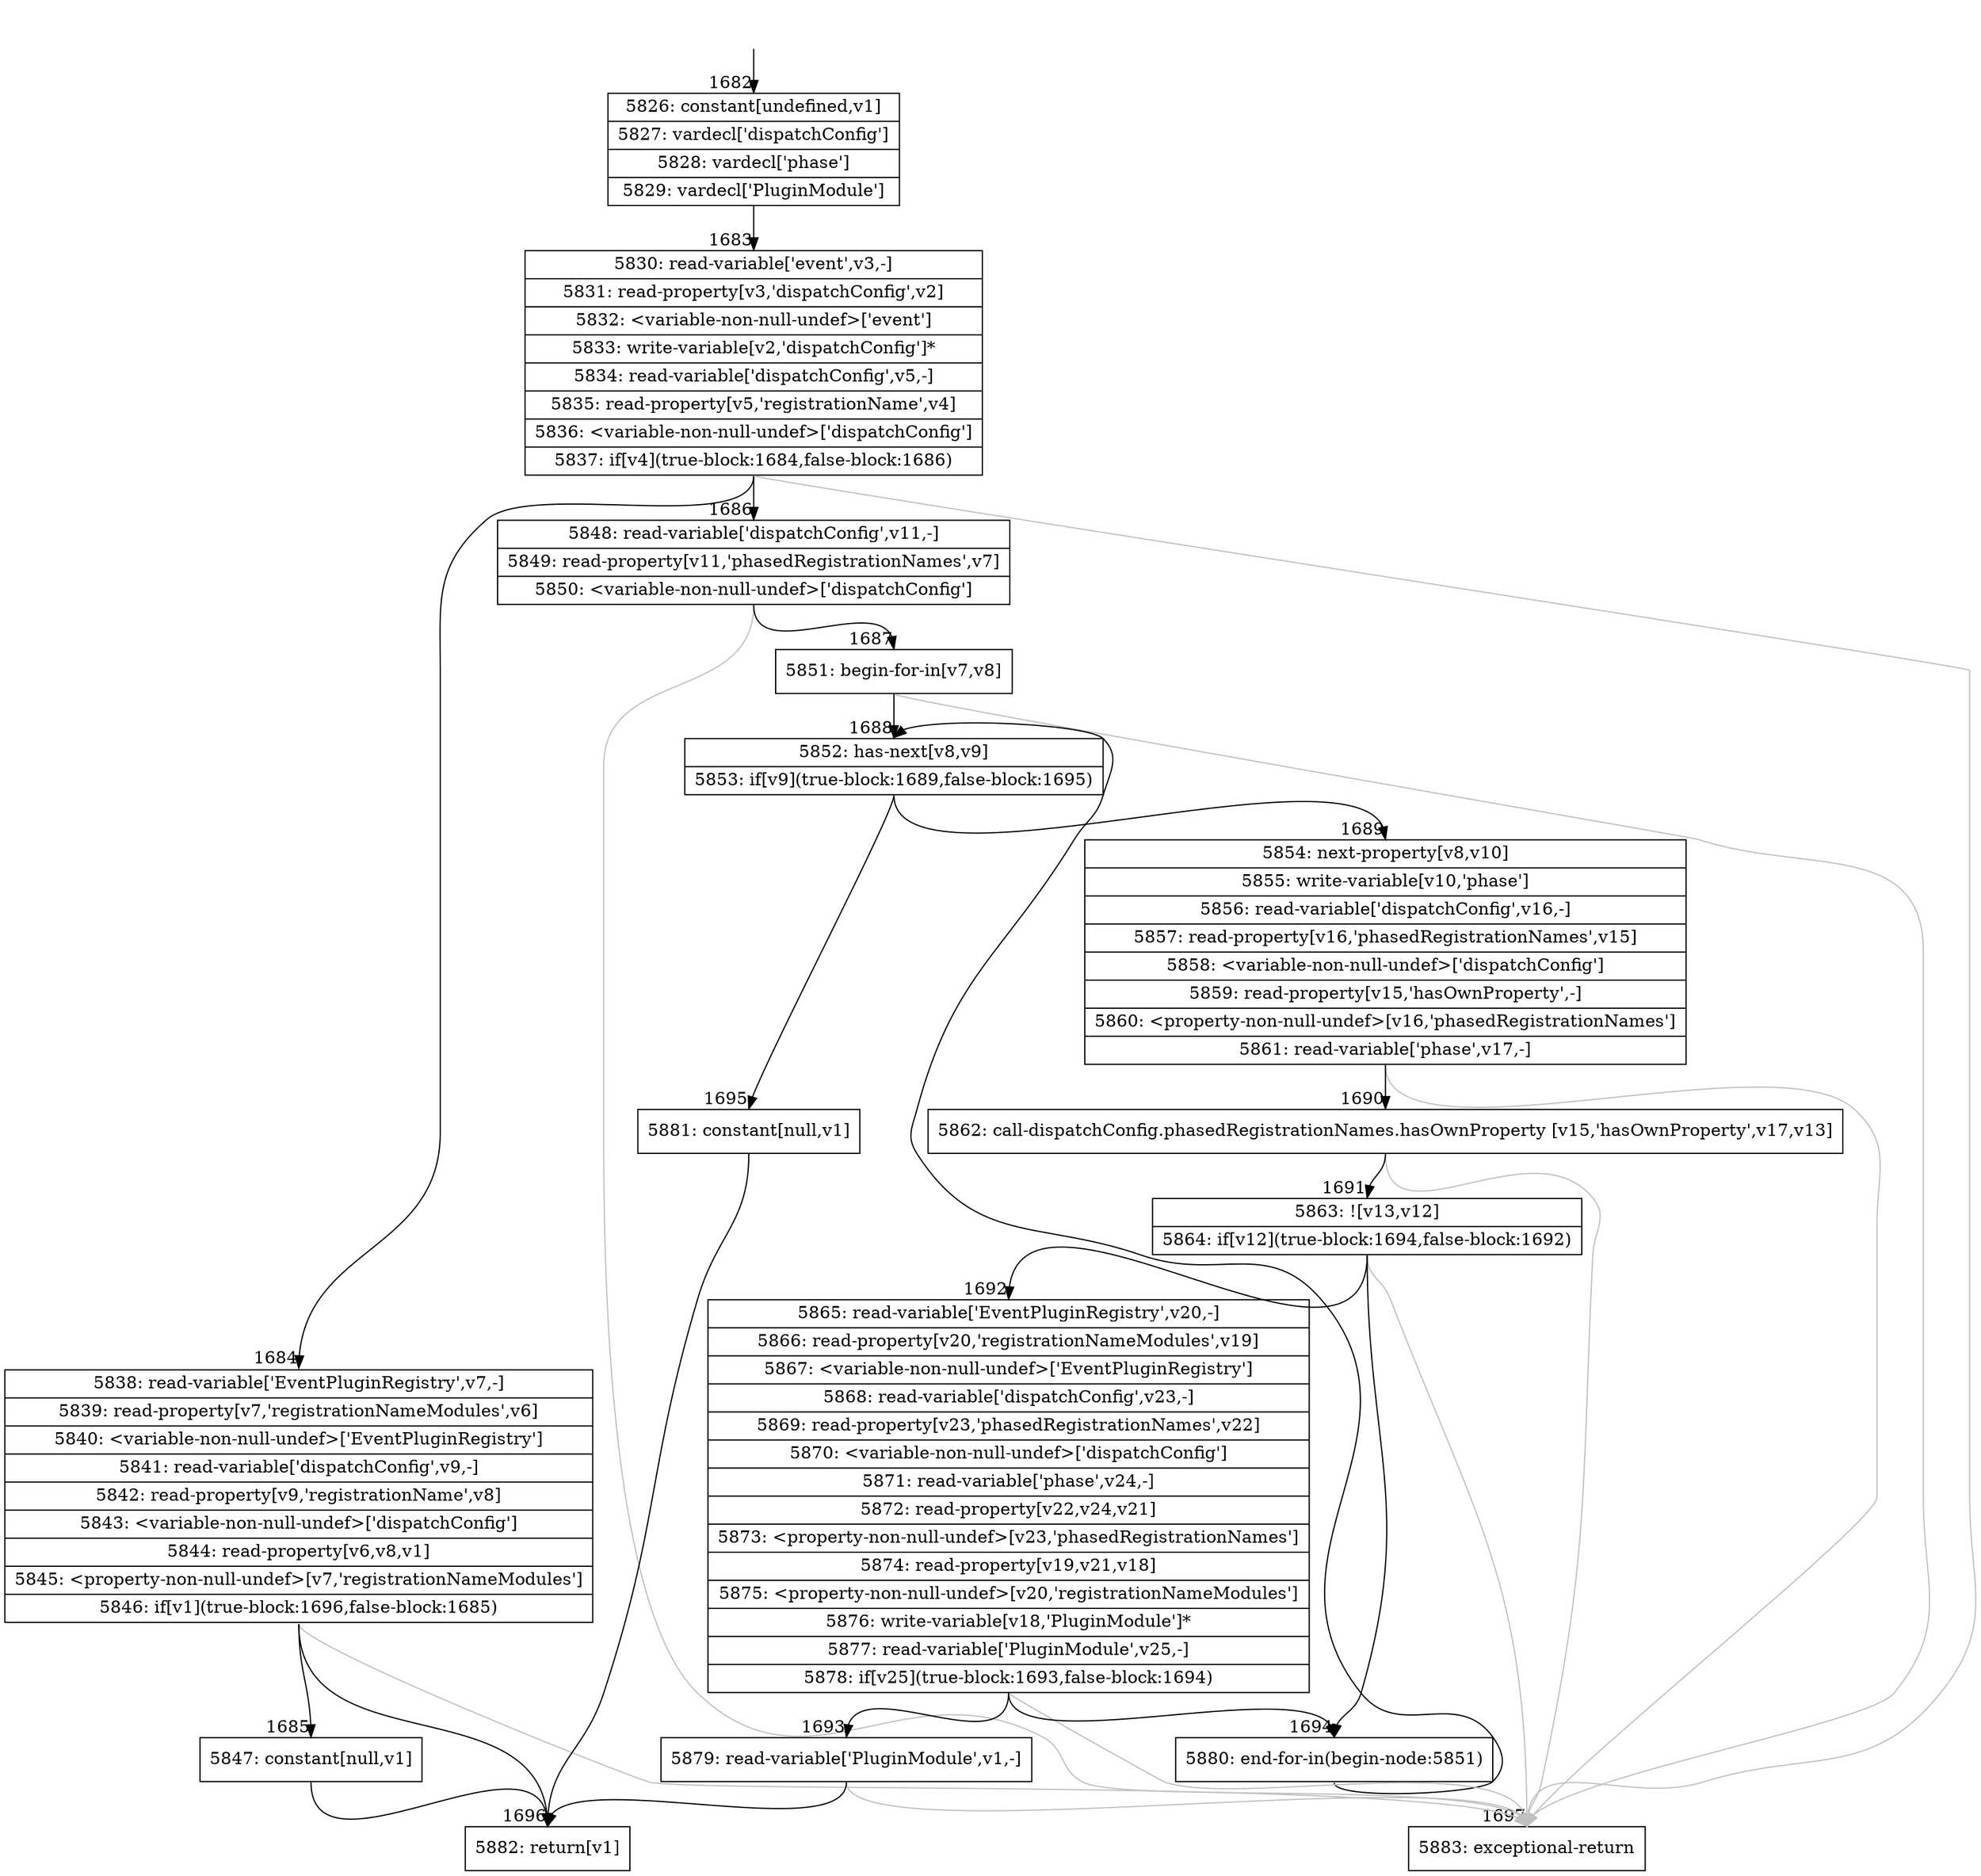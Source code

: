 digraph {
rankdir="TD"
BB_entry112[shape=none,label=""];
BB_entry112 -> BB1682 [tailport=s, headport=n, headlabel="    1682"]
BB1682 [shape=record label="{5826: constant[undefined,v1]|5827: vardecl['dispatchConfig']|5828: vardecl['phase']|5829: vardecl['PluginModule']}" ] 
BB1682 -> BB1683 [tailport=s, headport=n, headlabel="      1683"]
BB1683 [shape=record label="{5830: read-variable['event',v3,-]|5831: read-property[v3,'dispatchConfig',v2]|5832: \<variable-non-null-undef\>['event']|5833: write-variable[v2,'dispatchConfig']*|5834: read-variable['dispatchConfig',v5,-]|5835: read-property[v5,'registrationName',v4]|5836: \<variable-non-null-undef\>['dispatchConfig']|5837: if[v4](true-block:1684,false-block:1686)}" ] 
BB1683 -> BB1684 [tailport=s, headport=n, headlabel="      1684"]
BB1683 -> BB1686 [tailport=s, headport=n, headlabel="      1686"]
BB1683 -> BB1697 [tailport=s, headport=n, color=gray, headlabel="      1697"]
BB1684 [shape=record label="{5838: read-variable['EventPluginRegistry',v7,-]|5839: read-property[v7,'registrationNameModules',v6]|5840: \<variable-non-null-undef\>['EventPluginRegistry']|5841: read-variable['dispatchConfig',v9,-]|5842: read-property[v9,'registrationName',v8]|5843: \<variable-non-null-undef\>['dispatchConfig']|5844: read-property[v6,v8,v1]|5845: \<property-non-null-undef\>[v7,'registrationNameModules']|5846: if[v1](true-block:1696,false-block:1685)}" ] 
BB1684 -> BB1696 [tailport=s, headport=n, headlabel="      1696"]
BB1684 -> BB1685 [tailport=s, headport=n, headlabel="      1685"]
BB1684 -> BB1697 [tailport=s, headport=n, color=gray]
BB1685 [shape=record label="{5847: constant[null,v1]}" ] 
BB1685 -> BB1696 [tailport=s, headport=n]
BB1686 [shape=record label="{5848: read-variable['dispatchConfig',v11,-]|5849: read-property[v11,'phasedRegistrationNames',v7]|5850: \<variable-non-null-undef\>['dispatchConfig']}" ] 
BB1686 -> BB1687 [tailport=s, headport=n, headlabel="      1687"]
BB1686 -> BB1697 [tailport=s, headport=n, color=gray]
BB1687 [shape=record label="{5851: begin-for-in[v7,v8]}" ] 
BB1687 -> BB1688 [tailport=s, headport=n, headlabel="      1688"]
BB1687 -> BB1697 [tailport=s, headport=n, color=gray]
BB1688 [shape=record label="{5852: has-next[v8,v9]|5853: if[v9](true-block:1689,false-block:1695)}" ] 
BB1688 -> BB1689 [tailport=s, headport=n, headlabel="      1689"]
BB1688 -> BB1695 [tailport=s, headport=n, headlabel="      1695"]
BB1689 [shape=record label="{5854: next-property[v8,v10]|5855: write-variable[v10,'phase']|5856: read-variable['dispatchConfig',v16,-]|5857: read-property[v16,'phasedRegistrationNames',v15]|5858: \<variable-non-null-undef\>['dispatchConfig']|5859: read-property[v15,'hasOwnProperty',-]|5860: \<property-non-null-undef\>[v16,'phasedRegistrationNames']|5861: read-variable['phase',v17,-]}" ] 
BB1689 -> BB1690 [tailport=s, headport=n, headlabel="      1690"]
BB1689 -> BB1697 [tailport=s, headport=n, color=gray]
BB1690 [shape=record label="{5862: call-dispatchConfig.phasedRegistrationNames.hasOwnProperty [v15,'hasOwnProperty',v17,v13]}" ] 
BB1690 -> BB1691 [tailport=s, headport=n, headlabel="      1691"]
BB1690 -> BB1697 [tailport=s, headport=n, color=gray]
BB1691 [shape=record label="{5863: ![v13,v12]|5864: if[v12](true-block:1694,false-block:1692)}" ] 
BB1691 -> BB1694 [tailport=s, headport=n, headlabel="      1694"]
BB1691 -> BB1692 [tailport=s, headport=n, headlabel="      1692"]
BB1691 -> BB1697 [tailport=s, headport=n, color=gray]
BB1692 [shape=record label="{5865: read-variable['EventPluginRegistry',v20,-]|5866: read-property[v20,'registrationNameModules',v19]|5867: \<variable-non-null-undef\>['EventPluginRegistry']|5868: read-variable['dispatchConfig',v23,-]|5869: read-property[v23,'phasedRegistrationNames',v22]|5870: \<variable-non-null-undef\>['dispatchConfig']|5871: read-variable['phase',v24,-]|5872: read-property[v22,v24,v21]|5873: \<property-non-null-undef\>[v23,'phasedRegistrationNames']|5874: read-property[v19,v21,v18]|5875: \<property-non-null-undef\>[v20,'registrationNameModules']|5876: write-variable[v18,'PluginModule']*|5877: read-variable['PluginModule',v25,-]|5878: if[v25](true-block:1693,false-block:1694)}" ] 
BB1692 -> BB1693 [tailport=s, headport=n, headlabel="      1693"]
BB1692 -> BB1694 [tailport=s, headport=n]
BB1692 -> BB1697 [tailport=s, headport=n, color=gray]
BB1693 [shape=record label="{5879: read-variable['PluginModule',v1,-]}" ] 
BB1693 -> BB1696 [tailport=s, headport=n]
BB1693 -> BB1697 [tailport=s, headport=n, color=gray]
BB1694 [shape=record label="{5880: end-for-in(begin-node:5851)}" ] 
BB1694 -> BB1688 [tailport=s, headport=n]
BB1695 [shape=record label="{5881: constant[null,v1]}" ] 
BB1695 -> BB1696 [tailport=s, headport=n]
BB1696 [shape=record label="{5882: return[v1]}" ] 
BB1697 [shape=record label="{5883: exceptional-return}" ] 
//#$~ 3152
}
